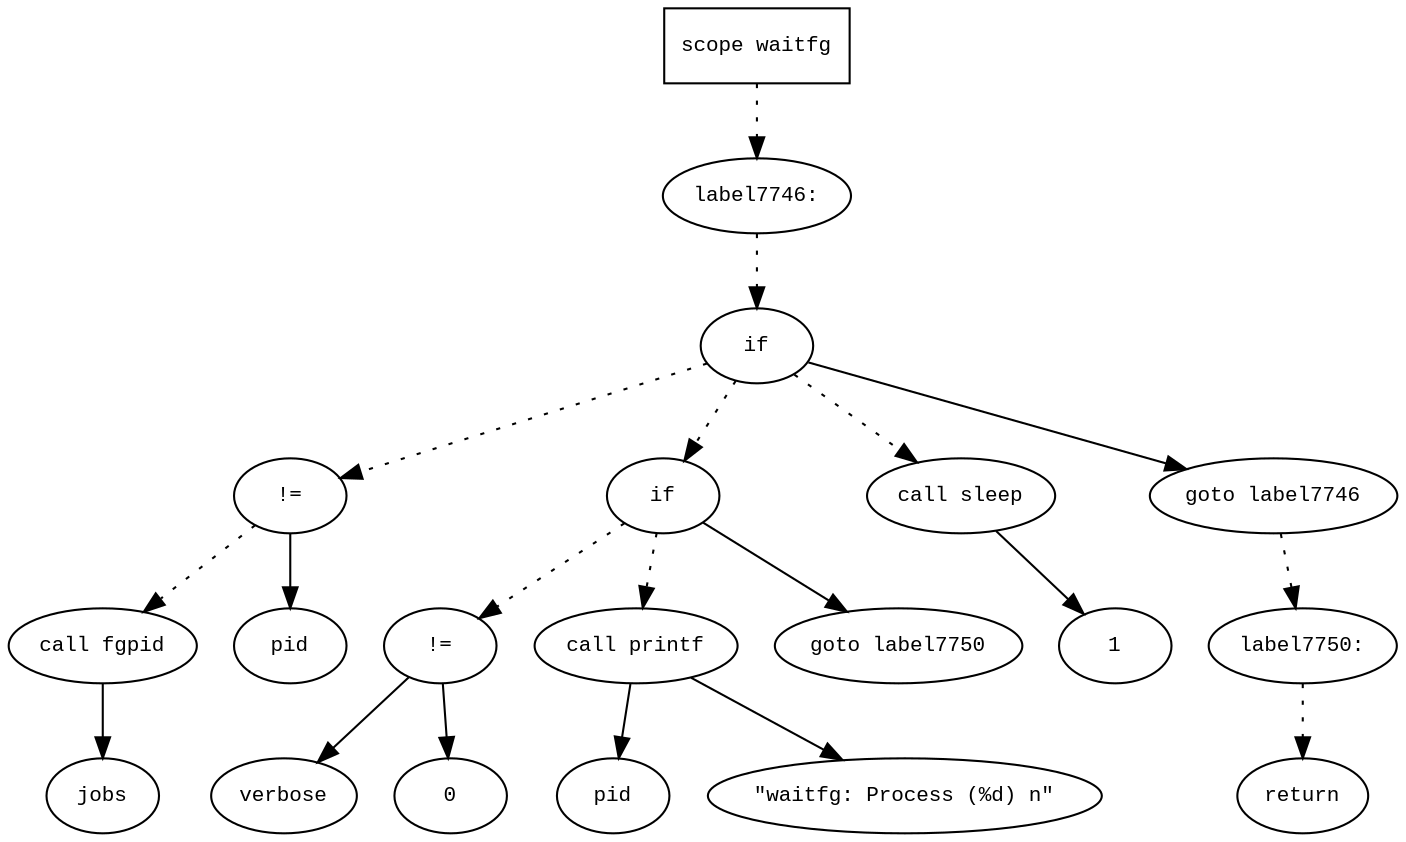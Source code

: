 digraph AST {
  graph [fontname="Times New Roman",fontsize=10];
  node  [fontname="Courier New",fontsize=10];
  edge  [fontname="Times New Roman",fontsize=10];

  node1 [label="scope waitfg",shape=box];
  node2 [label="label7746:",shape=ellipse];
  node1 -> node2 [style=dotted];
  node3 [label="if",shape=ellipse];
  node2 -> node3 [style=dotted];
  node4 [label="!=",shape=ellipse];
  node5 [label="call fgpid",shape=ellipse];
  node6 [label="jobs",shape=ellipse];
  node5 -> node6;
  node4 -> node5 [style=dotted];
  node7 [label="pid",shape=ellipse];
  node4 -> node7;
  node3 -> node4 [style=dotted];
  node8 [label="if",shape=ellipse];
  node3 -> node8 [style=dotted];
  node9 [label="!=",shape=ellipse];
  node10 [label="verbose",shape=ellipse];
  node9 -> node10;
  node11 [label="0",shape=ellipse];
  node9 -> node11;
  node8 -> node9 [style=dotted];
  node12 [label="call printf",shape=ellipse];
  node13 [label="pid",shape=ellipse];
  node12 -> node13;
  node14 [label="\"waitfg: Process (%d) n\"",shape=ellipse];
  node12 -> node14;
  node8 -> node12 [style=dotted];
  node15 [label="goto label7750",shape=ellipse];
  node8 -> node15;
  node16 [label="call sleep",shape=ellipse];
  node17 [label="1",shape=ellipse];
  node16 -> node17;
  node3 -> node16 [style=dotted];
  node18 [label="goto label7746",shape=ellipse];
  node3 -> node18;
  node19 [label="label7750:",shape=ellipse];
  node18 -> node19 [style=dotted];
  node20 [label="return",shape=ellipse];
  node19 -> node20 [style=dotted];
} 